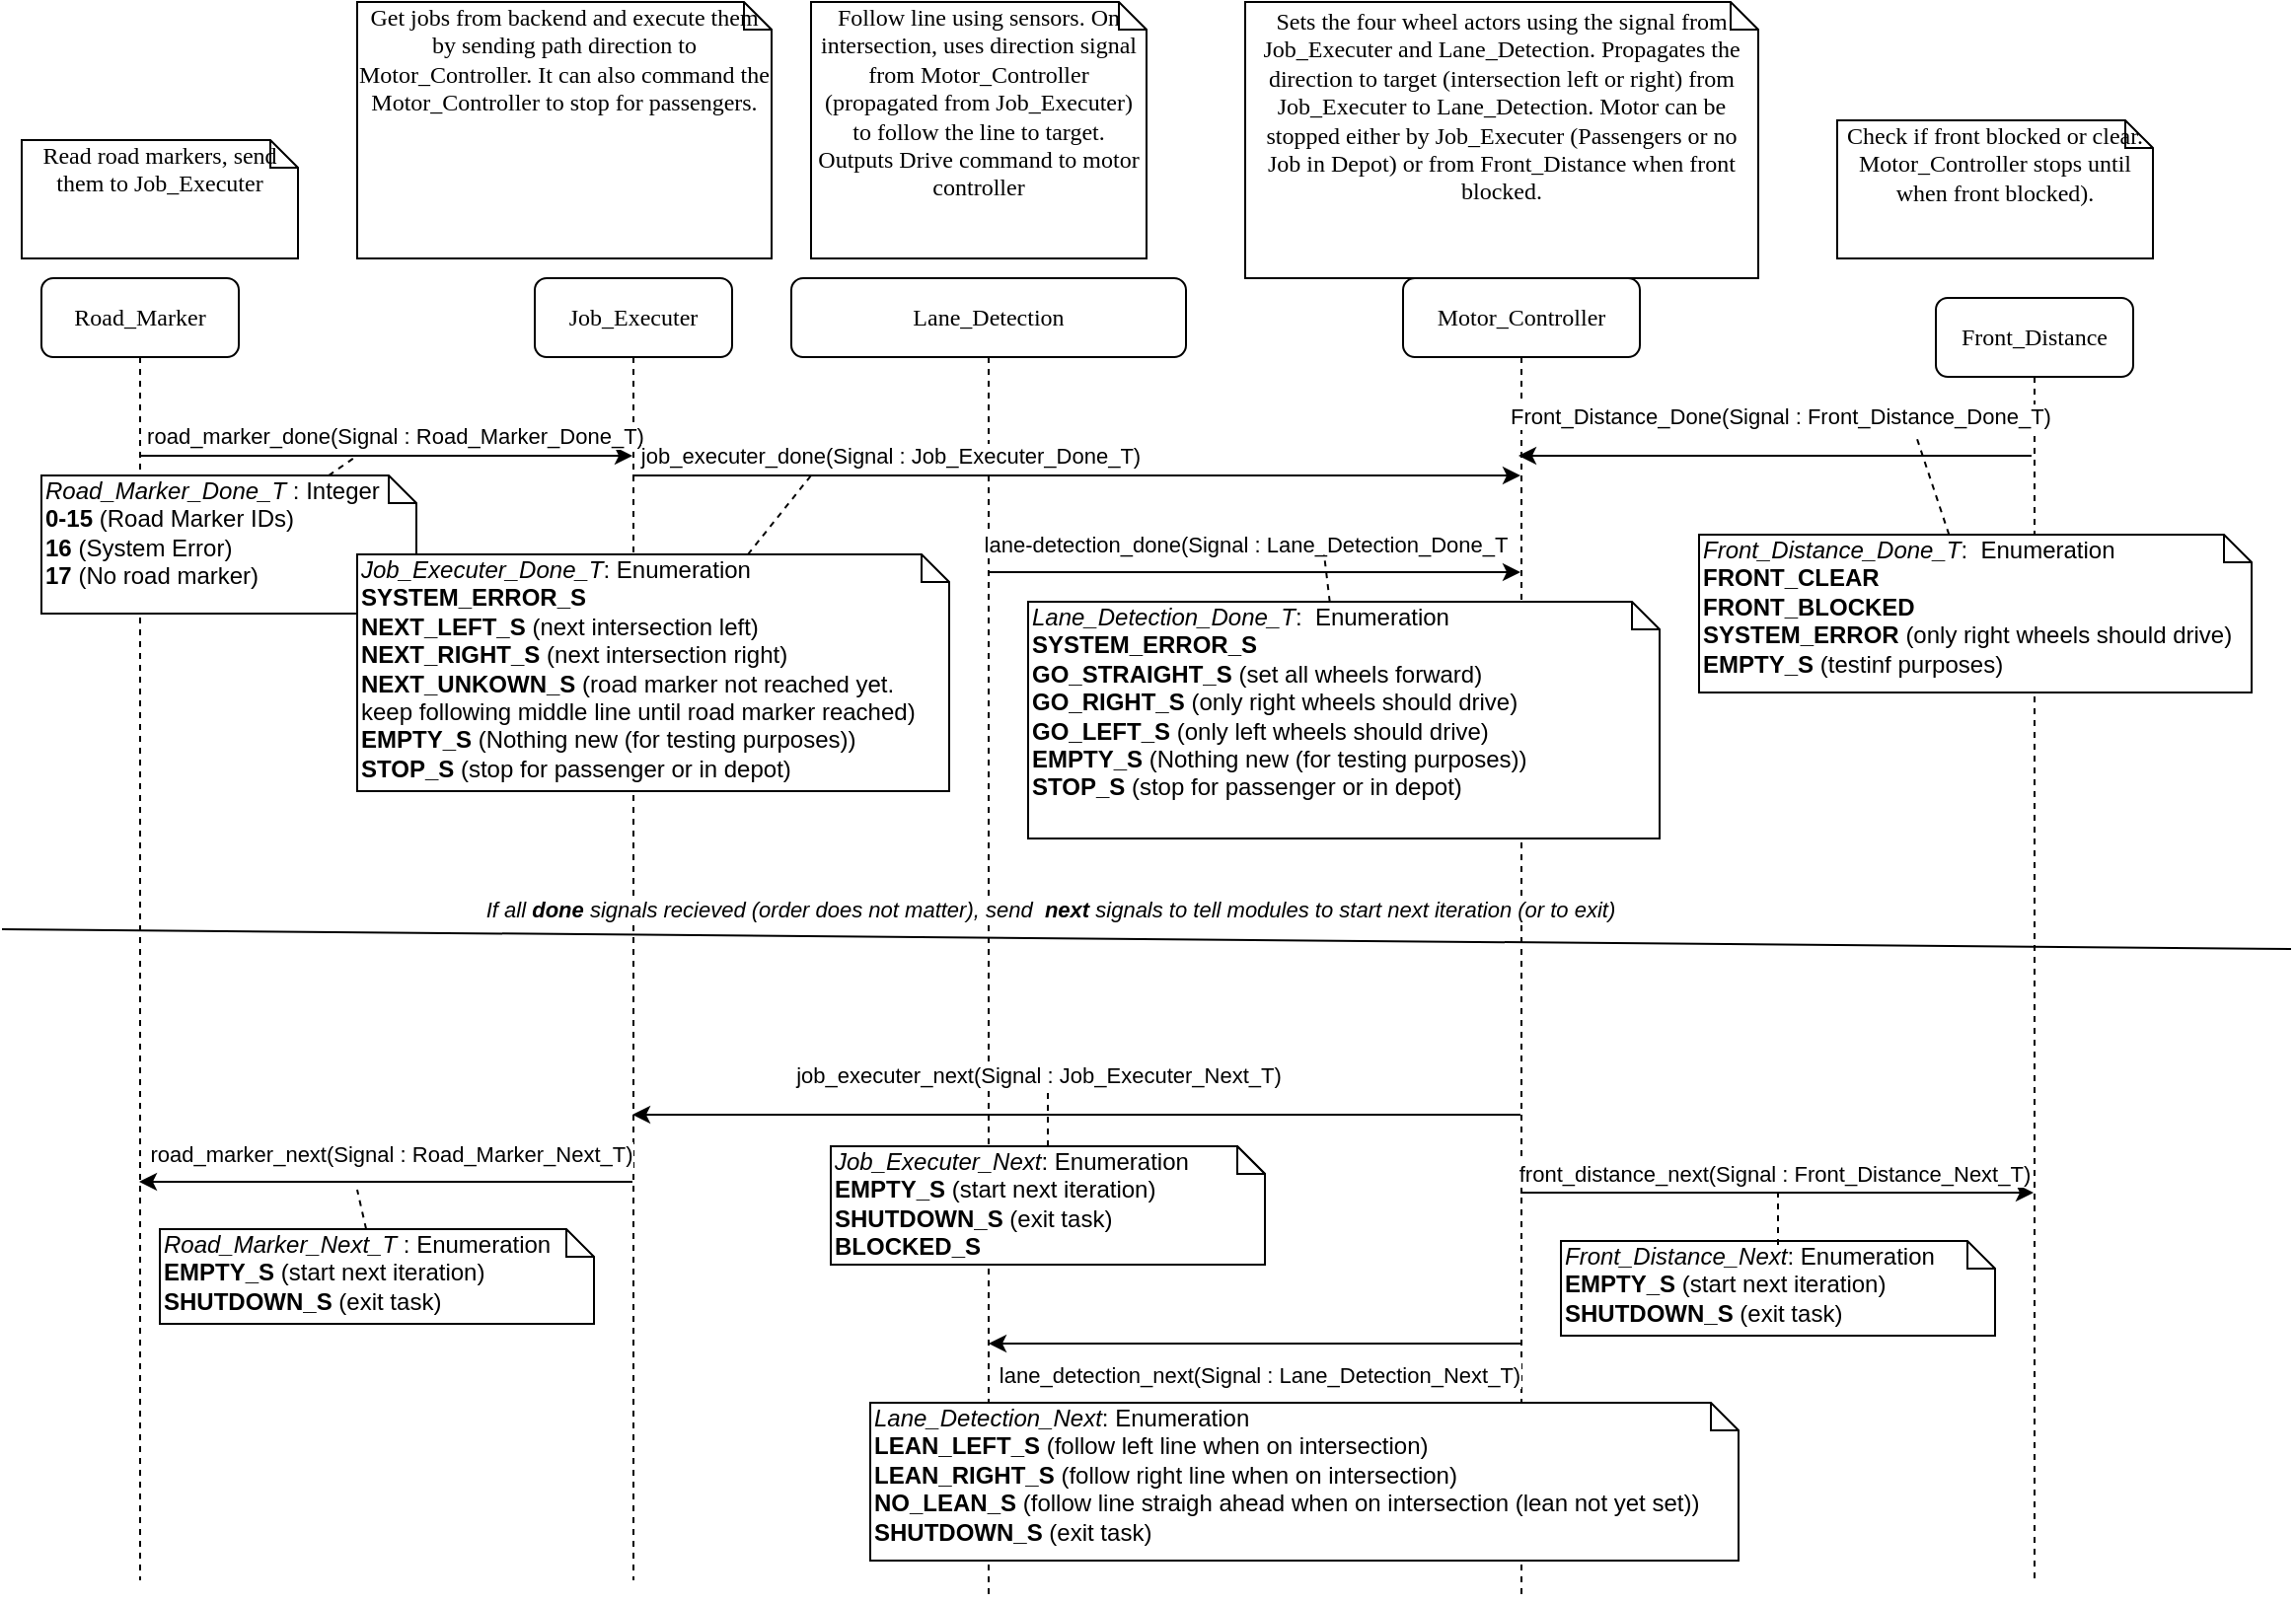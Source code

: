 <mxfile version="13.3.1" type="google"><diagram name="Page-1" id="13e1069c-82ec-6db2-03f1-153e76fe0fe0"><mxGraphModel dx="780" dy="1150" grid="1" gridSize="10" guides="1" tooltips="1" connect="1" arrows="1" fold="1" page="1" pageScale="1" pageWidth="1169" pageHeight="827" background="#ffffff" math="0" shadow="0"><root><mxCell id="0"/><mxCell id="1" parent="0"/><mxCell id="7baba1c4bc27f4b0-2" value="Job_Executer" style="shape=umlLifeline;perimeter=lifelinePerimeter;whiteSpace=wrap;html=1;container=1;collapsible=0;recursiveResize=0;outlineConnect=0;rounded=1;shadow=0;comic=0;labelBackgroundColor=none;strokeWidth=1;fontFamily=Verdana;fontSize=12;align=center;" parent="1" vertex="1"><mxGeometry x="270" y="150" width="100" height="660" as="geometry"/></mxCell><mxCell id="7baba1c4bc27f4b0-3" value="Lane_Detection" style="shape=umlLifeline;perimeter=lifelinePerimeter;whiteSpace=wrap;html=1;container=1;collapsible=0;recursiveResize=0;outlineConnect=0;rounded=1;shadow=0;comic=0;labelBackgroundColor=none;strokeWidth=1;fontFamily=Verdana;fontSize=12;align=center;" parent="1" vertex="1"><mxGeometry x="400" y="150" width="200" height="670" as="geometry"/></mxCell><mxCell id="7baba1c4bc27f4b0-4" value="Motor_Controller" style="shape=umlLifeline;perimeter=lifelinePerimeter;whiteSpace=wrap;html=1;container=1;collapsible=0;recursiveResize=0;outlineConnect=0;rounded=1;shadow=0;comic=0;labelBackgroundColor=none;strokeWidth=1;fontFamily=Verdana;fontSize=12;align=center;" parent="1" vertex="1"><mxGeometry x="710" y="150" width="120" height="670" as="geometry"/></mxCell><mxCell id="7baba1c4bc27f4b0-5" value="Front_Distance" style="shape=umlLifeline;perimeter=lifelinePerimeter;whiteSpace=wrap;html=1;container=1;collapsible=0;recursiveResize=0;outlineConnect=0;rounded=1;shadow=0;comic=0;labelBackgroundColor=none;strokeWidth=1;fontFamily=Verdana;fontSize=12;align=center;" parent="1" vertex="1"><mxGeometry x="980" y="160" width="100" height="650" as="geometry"/></mxCell><mxCell id="7baba1c4bc27f4b0-8" value="&lt;div&gt;Road_Marker&lt;/div&gt;" style="shape=umlLifeline;perimeter=lifelinePerimeter;whiteSpace=wrap;html=1;container=1;collapsible=0;recursiveResize=0;outlineConnect=0;rounded=1;shadow=0;comic=0;labelBackgroundColor=none;strokeWidth=1;fontFamily=Verdana;fontSize=12;align=center;" parent="1" vertex="1"><mxGeometry x="20" y="150" width="100" height="660" as="geometry"/></mxCell><mxCell id="7baba1c4bc27f4b0-40" value="Read road markers, send them to Job_Executer" style="shape=note;whiteSpace=wrap;html=1;size=14;verticalAlign=top;align=center;spacingTop=-6;rounded=0;shadow=0;comic=0;labelBackgroundColor=none;strokeWidth=1;fontFamily=Verdana;fontSize=12" parent="1" vertex="1"><mxGeometry x="10" y="80" width="140" height="60" as="geometry"/></mxCell><mxCell id="7baba1c4bc27f4b0-41" value="&lt;div&gt;Get jobs from backend and execute them by sending path direction to Motor_Controller. It can also command the Motor_Controller to stop for passengers.&lt;/div&gt;&lt;div&gt;&lt;br&gt;&lt;/div&gt;" style="shape=note;whiteSpace=wrap;html=1;size=14;verticalAlign=top;align=center;spacingTop=-6;rounded=0;shadow=0;comic=0;labelBackgroundColor=none;strokeWidth=1;fontFamily=Verdana;fontSize=12" parent="1" vertex="1"><mxGeometry x="180" y="10" width="210" height="130" as="geometry"/></mxCell><mxCell id="7baba1c4bc27f4b0-42" value="Follow line using sensors. On intersection, uses direction signal from Motor_Controller (propagated from Job_Executer) to follow the line to target. Outputs Drive command to motor controller" style="shape=note;whiteSpace=wrap;html=1;size=14;verticalAlign=top;align=center;spacingTop=-6;rounded=0;shadow=0;comic=0;labelBackgroundColor=none;strokeWidth=1;fontFamily=Verdana;fontSize=12" parent="1" vertex="1"><mxGeometry x="410" y="10" width="170" height="130" as="geometry"/></mxCell><mxCell id="7baba1c4bc27f4b0-43" value="Sets the four wheel actors using the signal from Job_Executer and Lane_Detection. Propagates the direction to target (intersection left or right) from Job_Executer to Lane_Detection. Motor can be stopped either by Job_Executer (Passengers or no Job in Depot) or from Front_Distance when front blocked." style="shape=note;whiteSpace=wrap;html=1;size=14;verticalAlign=top;align=center;spacingTop=-4;rounded=0;shadow=0;comic=0;labelBackgroundColor=none;strokeWidth=1;fontFamily=Verdana;fontSize=12" parent="1" vertex="1"><mxGeometry x="630" y="10" width="260" height="140" as="geometry"/></mxCell><mxCell id="7baba1c4bc27f4b0-44" value="Check if front blocked or clear. Motor_Controller stops until when front blocked)." style="shape=note;whiteSpace=wrap;html=1;size=14;verticalAlign=top;align=center;spacingTop=-6;rounded=0;shadow=0;comic=0;labelBackgroundColor=none;strokeWidth=1;fontFamily=Verdana;fontSize=12" parent="1" vertex="1"><mxGeometry x="930" y="70" width="160" height="70" as="geometry"/></mxCell><object label="" id="uHXBPbBnkZBpY-m12Ybo-3"><mxCell style="endArrow=classic;html=1;" parent="1" source="7baba1c4bc27f4b0-8" edge="1"><mxGeometry width="50" height="50" relative="1" as="geometry"><mxPoint x="79.5" y="240" as="sourcePoint"/><mxPoint x="319.5" y="240" as="targetPoint"/><Array as="points"><mxPoint x="130" y="240"/></Array></mxGeometry></mxCell></object><mxCell id="uHXBPbBnkZBpY-m12Ybo-4" value="road_marker_done(Signal : Road_Marker_Done_T)" style="edgeLabel;html=1;align=center;verticalAlign=middle;resizable=0;points=[];" parent="uHXBPbBnkZBpY-m12Ybo-3" vertex="1" connectable="0"><mxGeometry x="0.707" relative="1" as="geometry"><mxPoint x="-84.5" y="-10" as="offset"/></mxGeometry></mxCell><mxCell id="uHXBPbBnkZBpY-m12Ybo-5" value="" style="endArrow=classic;html=1;" parent="1" edge="1"><mxGeometry width="50" height="50" relative="1" as="geometry"><mxPoint x="319.5" y="250" as="sourcePoint"/><mxPoint x="769.5" y="250" as="targetPoint"/><Array as="points"><mxPoint x="540" y="250"/></Array></mxGeometry></mxCell><mxCell id="uHXBPbBnkZBpY-m12Ybo-6" value="job_executer_done(Signal : Job_Executer_Done_T)" style="edgeLabel;html=1;align=center;verticalAlign=middle;resizable=0;points=[];" parent="uHXBPbBnkZBpY-m12Ybo-5" vertex="1" connectable="0"><mxGeometry x="0.368" y="-34" relative="1" as="geometry"><mxPoint x="-177.5" y="-44" as="offset"/></mxGeometry></mxCell><mxCell id="uHXBPbBnkZBpY-m12Ybo-7" value="" style="endArrow=classic;html=1;" parent="1" edge="1"><mxGeometry width="50" height="50" relative="1" as="geometry"><mxPoint x="499.5" y="299" as="sourcePoint"/><mxPoint x="769.5" y="299" as="targetPoint"/><Array as="points"><mxPoint x="690" y="299"/></Array></mxGeometry></mxCell><mxCell id="uHXBPbBnkZBpY-m12Ybo-8" value="lane-detection_done(Signal : Lane_Detection_Done_T" style="edgeLabel;html=1;align=center;verticalAlign=middle;resizable=0;points=[];" parent="uHXBPbBnkZBpY-m12Ybo-7" vertex="1" connectable="0"><mxGeometry x="0.505" y="13" relative="1" as="geometry"><mxPoint x="-72.5" y="-1" as="offset"/></mxGeometry></mxCell><mxCell id="uHXBPbBnkZBpY-m12Ybo-10" value="" style="endArrow=classic;html=1;" parent="1" edge="1"><mxGeometry width="50" height="50" relative="1" as="geometry"><mxPoint x="1028.5" y="240" as="sourcePoint"/><mxPoint x="768.5" y="240" as="targetPoint"/><Array as="points"><mxPoint x="939" y="240"/></Array></mxGeometry></mxCell><mxCell id="uHXBPbBnkZBpY-m12Ybo-11" value="Front_Distance_Done(Signal : Front_Distance_Done_T)" style="edgeLabel;html=1;align=center;verticalAlign=middle;resizable=0;points=[];" parent="uHXBPbBnkZBpY-m12Ybo-10" vertex="1" connectable="0"><mxGeometry x="0.1" y="-1" relative="1" as="geometry"><mxPoint x="15.5" y="-19" as="offset"/></mxGeometry></mxCell><mxCell id="uHXBPbBnkZBpY-m12Ybo-13" value="" style="endArrow=classic;html=1;" parent="1" edge="1"><mxGeometry width="50" height="50" relative="1" as="geometry"><mxPoint x="769.5" y="574" as="sourcePoint"/><mxPoint x="319.5" y="574" as="targetPoint"/></mxGeometry></mxCell><mxCell id="uHXBPbBnkZBpY-m12Ybo-14" value="job_executer_next(Signal : Job_Executer_Next_T)" style="edgeLabel;html=1;align=center;verticalAlign=middle;resizable=0;points=[];" parent="uHXBPbBnkZBpY-m12Ybo-13" vertex="1" connectable="0"><mxGeometry x="0.313" relative="1" as="geometry"><mxPoint x="51" y="-20" as="offset"/></mxGeometry></mxCell><mxCell id="uHXBPbBnkZBpY-m12Ybo-15" value="" style="endArrow=classic;html=1;" parent="1" edge="1"><mxGeometry width="50" height="50" relative="1" as="geometry"><mxPoint x="769.5" y="690" as="sourcePoint"/><mxPoint x="500" y="690" as="targetPoint"/></mxGeometry></mxCell><mxCell id="uHXBPbBnkZBpY-m12Ybo-16" value="lane_detection_next(Signal : Lane_Detection_Next_T)" style="edgeLabel;html=1;align=center;verticalAlign=middle;resizable=0;points=[];" parent="uHXBPbBnkZBpY-m12Ybo-15" vertex="1" connectable="0"><mxGeometry x="-0.403" relative="1" as="geometry"><mxPoint x="-52.5" y="16" as="offset"/></mxGeometry></mxCell><mxCell id="uHXBPbBnkZBpY-m12Ybo-17" value="" style="endArrow=classic;html=1;" parent="1" edge="1"><mxGeometry width="50" height="50" relative="1" as="geometry"><mxPoint x="319.5" y="608" as="sourcePoint"/><mxPoint x="69.5" y="608" as="targetPoint"/></mxGeometry></mxCell><mxCell id="uHXBPbBnkZBpY-m12Ybo-18" value="road_marker_next(Signal : Road_Marker_Next_T)" style="edgeLabel;html=1;align=center;verticalAlign=middle;resizable=0;points=[];" parent="uHXBPbBnkZBpY-m12Ybo-17" vertex="1" connectable="0"><mxGeometry x="-0.504" relative="1" as="geometry"><mxPoint x="-60.5" y="-14" as="offset"/></mxGeometry></mxCell><mxCell id="uHXBPbBnkZBpY-m12Ybo-19" value="" style="endArrow=classic;html=1;" parent="1" edge="1"><mxGeometry width="50" height="50" relative="1" as="geometry"><mxPoint x="769.5" y="613.5" as="sourcePoint"/><mxPoint x="1029.5" y="613.5" as="targetPoint"/><Array as="points"><mxPoint x="870" y="613.5"/></Array></mxGeometry></mxCell><mxCell id="uHXBPbBnkZBpY-m12Ybo-20" value="front_distance_next(Signal : Front_Distance_Next_T)" style="edgeLabel;html=1;align=center;verticalAlign=middle;resizable=0;points=[];" parent="uHXBPbBnkZBpY-m12Ybo-19" vertex="1" connectable="0"><mxGeometry x="-0.169" y="24" relative="1" as="geometry"><mxPoint x="20.5" y="14" as="offset"/></mxGeometry></mxCell><mxCell id="uHXBPbBnkZBpY-m12Ybo-24" value="&lt;i&gt;Road_Marker_Done_T&lt;/i&gt; : Integer&lt;br&gt;&lt;div&gt;&lt;b&gt;0-15&lt;/b&gt; (Road Marker IDs)&lt;br&gt;&lt;/div&gt;&lt;div&gt;&lt;b&gt;16&lt;/b&gt; (System Error)&lt;/div&gt;&lt;div&gt;&lt;b&gt;17&lt;/b&gt; (No road marker)&lt;br&gt;&lt;/div&gt;" style="shape=note;whiteSpace=wrap;html=1;size=14;verticalAlign=top;align=left;spacingTop=-6;" parent="1" vertex="1"><mxGeometry x="20" y="250" width="190" height="70" as="geometry"/></mxCell><mxCell id="uHXBPbBnkZBpY-m12Ybo-25" value="" style="endArrow=none;dashed=1;html=1;" parent="1" source="uHXBPbBnkZBpY-m12Ybo-24" edge="1"><mxGeometry width="50" height="50" relative="1" as="geometry"><mxPoint y="320" as="sourcePoint"/><mxPoint x="180" y="240" as="targetPoint"/></mxGeometry></mxCell><mxCell id="uHXBPbBnkZBpY-m12Ybo-27" value="" style="endArrow=none;dashed=1;html=1;" parent="1" source="uHXBPbBnkZBpY-m12Ybo-26" edge="1"><mxGeometry width="50" height="50" relative="1" as="geometry"><mxPoint x="240" y="370" as="sourcePoint"/><mxPoint x="410" y="250" as="targetPoint"/></mxGeometry></mxCell><mxCell id="uHXBPbBnkZBpY-m12Ybo-28" value="&lt;i&gt;Lane_Detection_Done_T&lt;/i&gt;:&amp;nbsp; Enumeration&lt;br&gt;&lt;b&gt;SYSTEM_ERROR_S&lt;/b&gt;&lt;br&gt;&lt;b&gt;GO_STRAIGHT_S&lt;/b&gt; (set all wheels forward)&lt;br&gt;&lt;b&gt;GO_RIGHT_S&lt;/b&gt; (only right wheels should drive)&lt;br&gt;&lt;b&gt;GO_LEFT_S&lt;/b&gt; (only left wheels should drive)&lt;br&gt;&lt;div&gt;&lt;b&gt;EMPTY_S&lt;/b&gt; (Nothing new (for testing purposes))&lt;/div&gt;&lt;div&gt;&lt;b&gt;STOP_S&lt;/b&gt; (stop for passenger or in depot)&lt;br&gt;&lt;/div&gt;" style="shape=note;whiteSpace=wrap;html=1;size=14;verticalAlign=top;align=left;spacingTop=-6;" parent="1" vertex="1"><mxGeometry x="520" y="314" width="320" height="120" as="geometry"/></mxCell><mxCell id="uHXBPbBnkZBpY-m12Ybo-26" value="&lt;i&gt;Job_Executer_Done_T&lt;/i&gt;: Enumeration&lt;br&gt;&lt;b&gt;SYSTEM_ERROR_S&lt;/b&gt;&lt;br&gt;&lt;b&gt;NEXT_LEFT_S&lt;/b&gt; (next intersection left)&lt;br&gt;&lt;b&gt;NEXT_RIGHT_S&lt;/b&gt; (next intersection right)&lt;br&gt;&lt;b&gt;NEXT_UNKOWN_S&lt;/b&gt; (road marker not reached yet. keep following middle line until road marker reached)&lt;br&gt;&lt;div&gt;&lt;b&gt;EMPTY_S&lt;/b&gt; (Nothing new (for testing purposes))&lt;/div&gt;&lt;div&gt;&lt;b&gt;STOP_S&lt;/b&gt; (stop for passenger or in depot)&lt;br&gt;&lt;/div&gt;" style="shape=note;whiteSpace=wrap;html=1;size=14;verticalAlign=top;align=left;spacingTop=-6;" parent="1" vertex="1"><mxGeometry x="180" y="290" width="300" height="120" as="geometry"/></mxCell><mxCell id="uHXBPbBnkZBpY-m12Ybo-30" value="" style="endArrow=none;dashed=1;html=1;" parent="1" source="uHXBPbBnkZBpY-m12Ybo-28" edge="1"><mxGeometry width="50" height="50" relative="1" as="geometry"><mxPoint x="640" y="280" as="sourcePoint"/><mxPoint x="670" y="290" as="targetPoint"/></mxGeometry></mxCell><mxCell id="uHXBPbBnkZBpY-m12Ybo-31" value="&lt;i&gt;Front_Distance_Done_T&lt;/i&gt;:&amp;nbsp; Enumeration&lt;br&gt;&lt;b&gt;FRONT_CLEAR&lt;/b&gt;&lt;br&gt;&lt;b&gt;FRONT_BLOCKED&lt;/b&gt;&lt;br&gt;&lt;b&gt;SYSTEM_ERROR &lt;/b&gt;(only right wheels should drive)&lt;br&gt;&lt;b&gt;EMPTY_S &lt;/b&gt;(testinf purposes)" style="shape=note;whiteSpace=wrap;html=1;size=14;verticalAlign=top;align=left;spacingTop=-6;" parent="1" vertex="1"><mxGeometry x="860" y="280" width="280" height="80" as="geometry"/></mxCell><mxCell id="uHXBPbBnkZBpY-m12Ybo-32" value="" style="endArrow=none;dashed=1;html=1;" parent="1" source="uHXBPbBnkZBpY-m12Ybo-31" edge="1"><mxGeometry width="50" height="50" relative="1" as="geometry"><mxPoint x="960" y="482" as="sourcePoint"/><mxPoint x="970" y="230" as="targetPoint"/></mxGeometry></mxCell><mxCell id="uHXBPbBnkZBpY-m12Ybo-33" value="&lt;i&gt;Road_Marker_Next_T&lt;/i&gt; : Enumeration&lt;br&gt;&lt;b&gt;EMPTY_S &lt;/b&gt;(start next iteration)&lt;br&gt;&lt;b&gt;SHUTDOWN_S&lt;/b&gt; (exit task)" style="shape=note;whiteSpace=wrap;html=1;size=14;verticalAlign=top;align=left;spacingTop=-6;" parent="1" vertex="1"><mxGeometry x="80" y="632" width="220" height="48" as="geometry"/></mxCell><mxCell id="uHXBPbBnkZBpY-m12Ybo-34" value="" style="endArrow=none;dashed=1;html=1;" parent="1" source="uHXBPbBnkZBpY-m12Ybo-33" edge="1"><mxGeometry width="50" height="50" relative="1" as="geometry"><mxPoint x="140" y="572" as="sourcePoint"/><mxPoint x="180" y="612" as="targetPoint"/></mxGeometry></mxCell><mxCell id="uHXBPbBnkZBpY-m12Ybo-35" value="" style="endArrow=none;html=1;" parent="1" edge="1"><mxGeometry width="50" height="50" relative="1" as="geometry"><mxPoint y="480" as="sourcePoint"/><mxPoint x="1160" y="490" as="targetPoint"/></mxGeometry></mxCell><mxCell id="uHXBPbBnkZBpY-m12Ybo-36" value="If all &lt;b&gt;done&lt;/b&gt; signals recieved (order does not matter), send&amp;nbsp; &lt;b&gt;next&lt;/b&gt; signals to tell modules to start next iteration (or to exit)" style="edgeLabel;html=1;align=center;verticalAlign=middle;resizable=0;points=[];fontStyle=2" parent="uHXBPbBnkZBpY-m12Ybo-35" vertex="1" connectable="0"><mxGeometry x="-0.708" y="-2" relative="1" as="geometry"><mxPoint x="361.03" y="-13.46" as="offset"/></mxGeometry></mxCell><mxCell id="uHXBPbBnkZBpY-m12Ybo-37" value="&lt;i&gt;Job_Execute_Next&lt;/i&gt;: Enumeration&lt;br&gt;&lt;b&gt;EMPTY_S &lt;/b&gt;(start next iteration)&lt;br&gt;&lt;b&gt;SHUTDOWN_S&lt;/b&gt; (exit task)" style="shape=note;whiteSpace=wrap;html=1;size=14;verticalAlign=top;align=left;spacingTop=-6;" parent="1" vertex="1"><mxGeometry x="420" y="590" width="220" height="48" as="geometry"/></mxCell><mxCell id="uHXBPbBnkZBpY-m12Ybo-38" value="" style="endArrow=none;dashed=1;html=1;" parent="1" source="uHXBPbBnkZBpY-m12Ybo-37" edge="1"><mxGeometry width="50" height="50" relative="1" as="geometry"><mxPoint x="680" y="690" as="sourcePoint"/><mxPoint x="530" y="560" as="targetPoint"/></mxGeometry></mxCell><mxCell id="uHXBPbBnkZBpY-m12Ybo-39" value="&lt;i&gt;Job_Executer_Next&lt;/i&gt;: Enumeration&lt;br&gt;&lt;b&gt;EMPTY_S &lt;/b&gt;(start next iteration)&lt;br&gt;&lt;div&gt;&lt;b&gt;SHUTDOWN_S&lt;/b&gt; (exit task)&lt;/div&gt;&lt;div&gt;&lt;b&gt;BLOCKED_S&lt;/b&gt;&lt;br&gt;&lt;/div&gt;" style="shape=note;whiteSpace=wrap;html=1;size=14;verticalAlign=top;align=left;spacingTop=-6;" parent="1" vertex="1"><mxGeometry x="420" y="590" width="220" height="60" as="geometry"/></mxCell><mxCell id="uHXBPbBnkZBpY-m12Ybo-40" value="&lt;i&gt;Front_Distance_Next&lt;/i&gt;: Enumeration&lt;br&gt;&lt;b&gt;EMPTY_S &lt;/b&gt;(start next iteration)&lt;br&gt;&lt;b&gt;SHUTDOWN_S&lt;/b&gt; (exit task)" style="shape=note;whiteSpace=wrap;html=1;size=14;verticalAlign=top;align=left;spacingTop=-6;" parent="1" vertex="1"><mxGeometry x="790" y="638" width="220" height="48" as="geometry"/></mxCell><mxCell id="uHXBPbBnkZBpY-m12Ybo-41" value="" style="endArrow=none;dashed=1;html=1;" parent="1" edge="1"><mxGeometry width="50" height="50" relative="1" as="geometry"><mxPoint x="900" y="640" as="sourcePoint"/><mxPoint x="900" y="610" as="targetPoint"/></mxGeometry></mxCell><mxCell id="uHXBPbBnkZBpY-m12Ybo-42" value="&lt;i&gt;Lane_Detection_Next&lt;/i&gt;: Enumeration&lt;br&gt;&lt;b&gt;LEAN_LEFT_S&lt;/b&gt; (follow left line when on intersection)&lt;br&gt;&lt;b&gt;LEAN_RIGHT_S&lt;/b&gt; (follow right line when on intersection)&lt;br&gt;&lt;b&gt;NO_LEAN_S&lt;/b&gt; (follow line straigh ahead when on intersection (lean not yet set))&lt;br&gt;&lt;b&gt;SHUTDOWN_S&lt;/b&gt; (exit task)" style="shape=note;whiteSpace=wrap;html=1;size=14;verticalAlign=top;align=left;spacingTop=-6;" parent="1" vertex="1"><mxGeometry x="440" y="720" width="440" height="80" as="geometry"/></mxCell></root></mxGraphModel></diagram></mxfile>